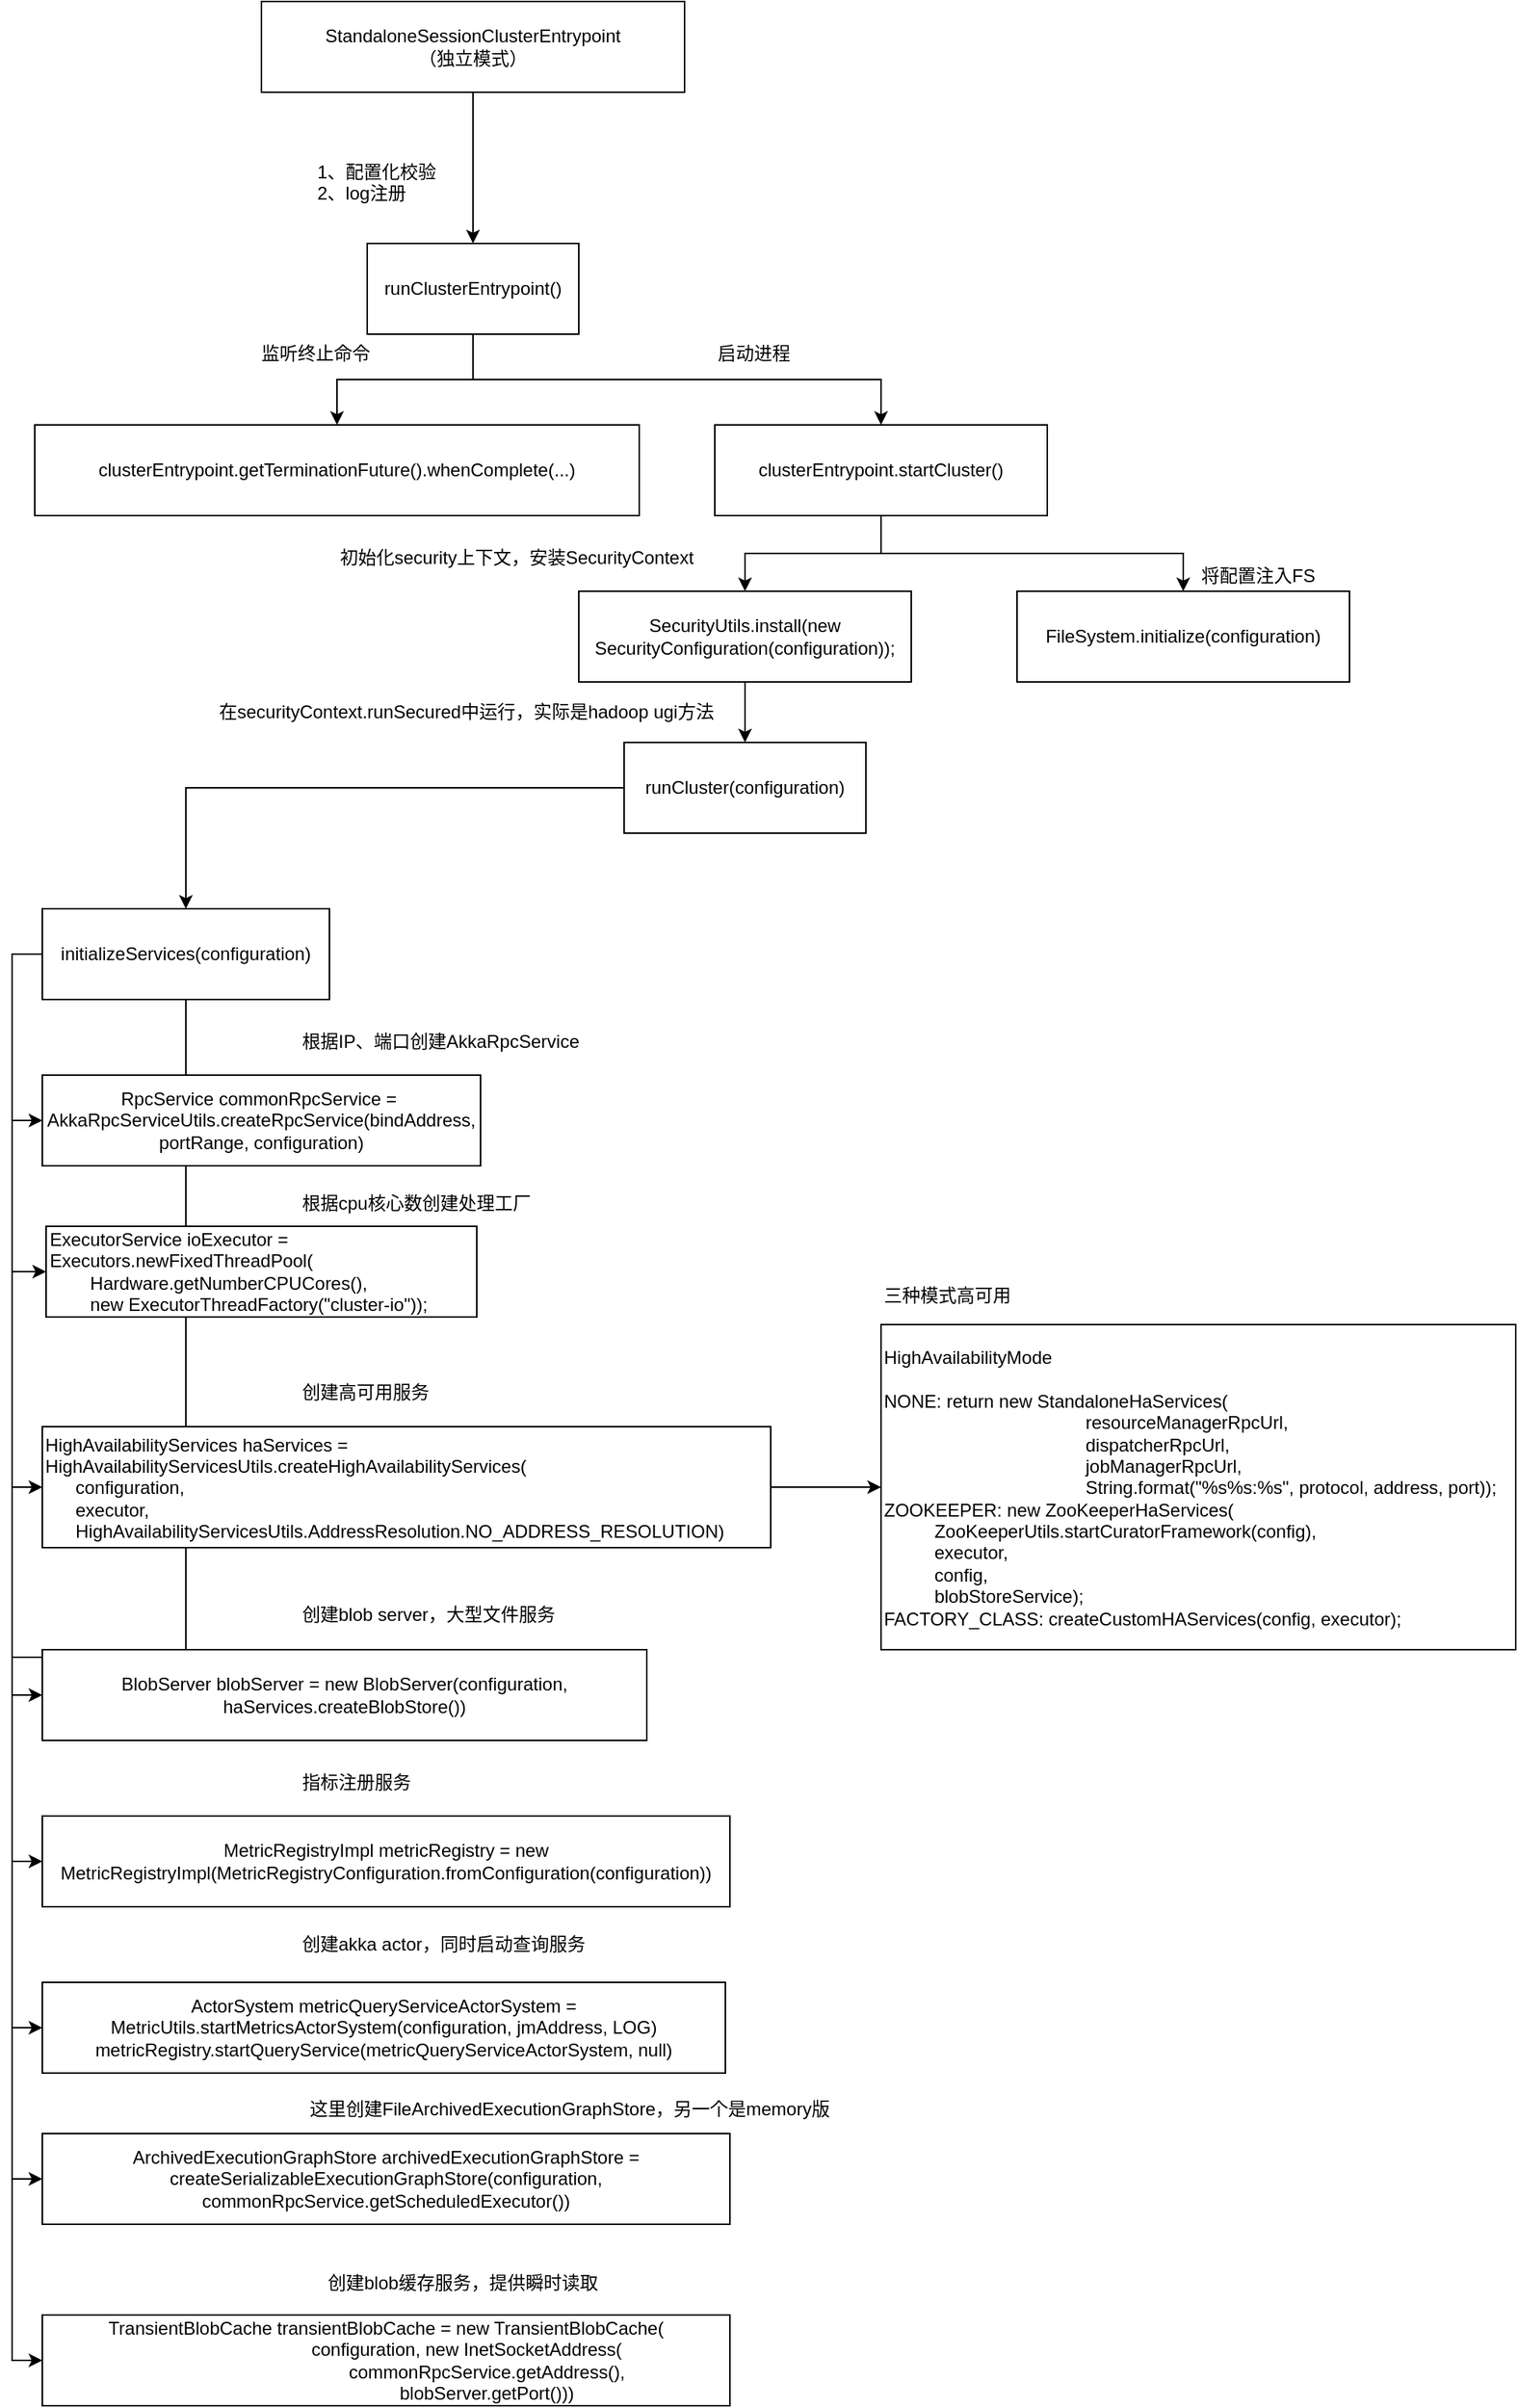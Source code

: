 <mxfile version="11.1.2" type="device"><diagram id="oTt3K7F0N2pjez3Pwrak" name="Page-1"><mxGraphModel dx="3076" dy="764" grid="1" gridSize="10" guides="1" tooltips="1" connect="1" arrows="1" fold="1" page="1" pageScale="1" pageWidth="1654" pageHeight="2336" math="0" shadow="0"><root><mxCell id="0"/><mxCell id="1" parent="0"/><mxCell id="hzCk22GiPB0yDetwjFkh-1" value="&lt;div style=&quot;white-space: pre-wrap; line-height: 1.75; font-size: 12px;&quot;&gt;&lt;br style=&quot;font-size: 12px;&quot;&gt;&lt;/div&gt;" style="text;html=1;resizable=0;points=[];autosize=1;align=left;verticalAlign=top;spacingTop=-4;labelBackgroundColor=none;fontSize=12;" parent="1" vertex="1"><mxGeometry x="60" y="140" width="20" height="30" as="geometry"/></mxCell><mxCell id="hzCk22GiPB0yDetwjFkh-15" style="edgeStyle=orthogonalEdgeStyle;rounded=0;orthogonalLoop=1;jettySize=auto;html=1;labelBackgroundColor=none;fontSize=12;" parent="1" source="hzCk22GiPB0yDetwjFkh-3" target="hzCk22GiPB0yDetwjFkh-14" edge="1"><mxGeometry relative="1" as="geometry"/></mxCell><mxCell id="hzCk22GiPB0yDetwjFkh-3" value="&lt;span style=&quot;font-size: 12px; text-align: left; white-space: pre-wrap;&quot;&gt;StandaloneSessionClusterEntrypoint&lt;br style=&quot;font-size: 12px;&quot;&gt;（独立模式）&lt;/span&gt;" style="rounded=0;whiteSpace=wrap;html=1;labelBackgroundColor=none;fontSize=12;" parent="1" vertex="1"><mxGeometry x="-80" y="50" width="280" height="60" as="geometry"/></mxCell><mxCell id="hzCk22GiPB0yDetwjFkh-21" style="edgeStyle=orthogonalEdgeStyle;rounded=0;orthogonalLoop=1;jettySize=auto;html=1;labelBackgroundColor=none;fontSize=12;" parent="1" source="hzCk22GiPB0yDetwjFkh-7" target="hzCk22GiPB0yDetwjFkh-11" edge="1"><mxGeometry relative="1" as="geometry"/></mxCell><mxCell id="hzCk22GiPB0yDetwjFkh-22" style="edgeStyle=orthogonalEdgeStyle;rounded=0;orthogonalLoop=1;jettySize=auto;html=1;labelBackgroundColor=none;fontSize=12;" parent="1" source="hzCk22GiPB0yDetwjFkh-7" target="hzCk22GiPB0yDetwjFkh-12" edge="1"><mxGeometry relative="1" as="geometry"/></mxCell><mxCell id="hzCk22GiPB0yDetwjFkh-7" value="&lt;div style=&quot;white-space: pre-wrap; text-align: left; line-height: 1.75; font-size: 12px;&quot;&gt;clusterEntrypoint.startCluster()&lt;/div&gt;" style="rounded=0;whiteSpace=wrap;html=1;labelBackgroundColor=none;fontSize=12;" parent="1" vertex="1"><mxGeometry x="220" y="330" width="220" height="60" as="geometry"/></mxCell><mxCell id="hzCk22GiPB0yDetwjFkh-8" value="&lt;div style=&quot;white-space: pre-wrap; text-align: left; line-height: 1.75; font-size: 12px;&quot;&gt;clusterEntrypoint.getTerminationFuture().whenComplete(...)&lt;/div&gt;" style="rounded=0;whiteSpace=wrap;html=1;labelBackgroundColor=none;fontSize=12;" parent="1" vertex="1"><mxGeometry x="-230" y="330" width="400" height="60" as="geometry"/></mxCell><mxCell id="hzCk22GiPB0yDetwjFkh-11" value="FileSystem.initialize(configuration)" style="rounded=0;whiteSpace=wrap;html=1;labelBackgroundColor=none;fontSize=12;" parent="1" vertex="1"><mxGeometry x="420" y="440" width="220" height="60" as="geometry"/></mxCell><mxCell id="hzCk22GiPB0yDetwjFkh-23" style="edgeStyle=orthogonalEdgeStyle;rounded=0;orthogonalLoop=1;jettySize=auto;html=1;labelBackgroundColor=none;fontSize=12;" parent="1" source="hzCk22GiPB0yDetwjFkh-12" target="hzCk22GiPB0yDetwjFkh-13" edge="1"><mxGeometry relative="1" as="geometry"/></mxCell><mxCell id="hzCk22GiPB0yDetwjFkh-12" value="SecurityUtils.install(new SecurityConfiguration(configuration));" style="rounded=0;whiteSpace=wrap;html=1;labelBackgroundColor=none;fontSize=12;" parent="1" vertex="1"><mxGeometry x="130" y="440" width="220" height="60" as="geometry"/></mxCell><mxCell id="hzCk22GiPB0yDetwjFkh-28" style="edgeStyle=orthogonalEdgeStyle;rounded=0;orthogonalLoop=1;jettySize=auto;html=1;entryX=0.5;entryY=0;entryDx=0;entryDy=0;labelBackgroundColor=none;fontSize=12;" parent="1" source="hzCk22GiPB0yDetwjFkh-13" target="hzCk22GiPB0yDetwjFkh-27" edge="1"><mxGeometry relative="1" as="geometry"/></mxCell><mxCell id="hzCk22GiPB0yDetwjFkh-13" value="runCluster(configuration)" style="rounded=0;whiteSpace=wrap;html=1;labelBackgroundColor=none;fontSize=12;" parent="1" vertex="1"><mxGeometry x="160" y="540" width="160" height="60" as="geometry"/></mxCell><mxCell id="hzCk22GiPB0yDetwjFkh-17" style="edgeStyle=orthogonalEdgeStyle;rounded=0;orthogonalLoop=1;jettySize=auto;html=1;labelBackgroundColor=none;fontSize=12;" parent="1" source="hzCk22GiPB0yDetwjFkh-14" target="hzCk22GiPB0yDetwjFkh-8" edge="1"><mxGeometry relative="1" as="geometry"/></mxCell><mxCell id="hzCk22GiPB0yDetwjFkh-18" style="edgeStyle=orthogonalEdgeStyle;rounded=0;orthogonalLoop=1;jettySize=auto;html=1;labelBackgroundColor=none;fontSize=12;exitX=0.5;exitY=1;exitDx=0;exitDy=0;" parent="1" source="hzCk22GiPB0yDetwjFkh-14" target="hzCk22GiPB0yDetwjFkh-7" edge="1"><mxGeometry relative="1" as="geometry"/></mxCell><mxCell id="hzCk22GiPB0yDetwjFkh-14" value="&lt;span style=&quot;text-align: left&quot;&gt;runClusterEntrypoint()&lt;/span&gt;" style="rounded=0;whiteSpace=wrap;html=1;labelBackgroundColor=none;fontSize=12;" parent="1" vertex="1"><mxGeometry x="-10" y="210" width="140" height="60" as="geometry"/></mxCell><mxCell id="hzCk22GiPB0yDetwjFkh-16" value="1、配置化校验&lt;br&gt;2、log注册" style="text;html=1;resizable=0;points=[];autosize=1;align=left;verticalAlign=top;spacingTop=-4;fontSize=12;" parent="1" vertex="1"><mxGeometry x="-45" y="153" width="90" height="30" as="geometry"/></mxCell><mxCell id="hzCk22GiPB0yDetwjFkh-19" value="监听终止命令" style="text;html=1;resizable=0;points=[];autosize=1;align=left;verticalAlign=top;spacingTop=-4;fontSize=12;" parent="1" vertex="1"><mxGeometry x="-82" y="273" width="90" height="20" as="geometry"/></mxCell><mxCell id="hzCk22GiPB0yDetwjFkh-20" value="启动进程" style="text;html=1;resizable=0;points=[];autosize=1;align=left;verticalAlign=top;spacingTop=-4;fontSize=12;" parent="1" vertex="1"><mxGeometry x="220" y="273" width="60" height="20" as="geometry"/></mxCell><mxCell id="hzCk22GiPB0yDetwjFkh-24" value="将配置注入FS" style="text;html=1;resizable=0;points=[];autosize=1;align=left;verticalAlign=top;spacingTop=-4;fontSize=12;" parent="1" vertex="1"><mxGeometry x="540" y="420" width="90" height="20" as="geometry"/></mxCell><mxCell id="hzCk22GiPB0yDetwjFkh-25" value="初始化security上下文，安装SecurityContext" style="text;html=1;resizable=0;points=[];autosize=1;align=left;verticalAlign=top;spacingTop=-4;fontSize=12;" parent="1" vertex="1"><mxGeometry x="-30" y="408" width="250" height="20" as="geometry"/></mxCell><mxCell id="hzCk22GiPB0yDetwjFkh-26" value="在securityContext.runSecured中运行，实际是hadoop ugi方法" style="text;html=1;resizable=0;points=[];autosize=1;align=left;verticalAlign=top;spacingTop=-4;fontSize=12;" parent="1" vertex="1"><mxGeometry x="-110" y="510" width="340" height="20" as="geometry"/></mxCell><mxCell id="hzCk22GiPB0yDetwjFkh-33" style="edgeStyle=orthogonalEdgeStyle;rounded=0;orthogonalLoop=1;jettySize=auto;html=1;exitX=0;exitY=0.5;exitDx=0;exitDy=0;entryX=0;entryY=0.5;entryDx=0;entryDy=0;labelBackgroundColor=none;fontSize=12;align=left;" parent="1" source="hzCk22GiPB0yDetwjFkh-27" target="hzCk22GiPB0yDetwjFkh-29" edge="1"><mxGeometry relative="1" as="geometry"/></mxCell><mxCell id="hzCk22GiPB0yDetwjFkh-34" style="edgeStyle=orthogonalEdgeStyle;rounded=0;orthogonalLoop=1;jettySize=auto;html=1;entryX=0;entryY=0.5;entryDx=0;entryDy=0;labelBackgroundColor=none;fontSize=12;align=left;exitX=0;exitY=0.5;exitDx=0;exitDy=0;" parent="1" source="hzCk22GiPB0yDetwjFkh-27" target="hzCk22GiPB0yDetwjFkh-32" edge="1"><mxGeometry relative="1" as="geometry"/></mxCell><mxCell id="hzCk22GiPB0yDetwjFkh-37" style="edgeStyle=orthogonalEdgeStyle;rounded=0;orthogonalLoop=1;jettySize=auto;html=1;entryX=0;entryY=0.5;entryDx=0;entryDy=0;labelBackgroundColor=none;fontSize=12;align=left;exitX=0;exitY=0.5;exitDx=0;exitDy=0;" parent="1" source="hzCk22GiPB0yDetwjFkh-27" target="hzCk22GiPB0yDetwjFkh-36" edge="1"><mxGeometry relative="1" as="geometry"/></mxCell><mxCell id="AZKAIWEEuSYN2q8ujf_k-2" style="edgeStyle=orthogonalEdgeStyle;rounded=0;orthogonalLoop=1;jettySize=auto;html=1;entryX=0;entryY=0.5;entryDx=0;entryDy=0;exitX=0;exitY=0.5;exitDx=0;exitDy=0;" edge="1" parent="1" source="hzCk22GiPB0yDetwjFkh-27" target="AZKAIWEEuSYN2q8ujf_k-1"><mxGeometry relative="1" as="geometry"/></mxCell><mxCell id="AZKAIWEEuSYN2q8ujf_k-5" style="edgeStyle=orthogonalEdgeStyle;rounded=0;orthogonalLoop=1;jettySize=auto;html=1;entryX=0;entryY=0.5;entryDx=0;entryDy=0;exitX=0;exitY=0.5;exitDx=0;exitDy=0;" edge="1" parent="1" source="hzCk22GiPB0yDetwjFkh-27" target="AZKAIWEEuSYN2q8ujf_k-4"><mxGeometry relative="1" as="geometry"/></mxCell><mxCell id="AZKAIWEEuSYN2q8ujf_k-8" style="edgeStyle=orthogonalEdgeStyle;rounded=0;orthogonalLoop=1;jettySize=auto;html=1;entryX=0;entryY=0.5;entryDx=0;entryDy=0;exitX=0;exitY=0.5;exitDx=0;exitDy=0;" edge="1" parent="1" source="hzCk22GiPB0yDetwjFkh-27" target="AZKAIWEEuSYN2q8ujf_k-7"><mxGeometry relative="1" as="geometry"/></mxCell><mxCell id="AZKAIWEEuSYN2q8ujf_k-12" style="edgeStyle=orthogonalEdgeStyle;rounded=0;orthogonalLoop=1;jettySize=auto;html=1;entryX=0;entryY=0.5;entryDx=0;entryDy=0;exitX=0;exitY=0.5;exitDx=0;exitDy=0;" edge="1" parent="1" source="hzCk22GiPB0yDetwjFkh-27" target="AZKAIWEEuSYN2q8ujf_k-11"><mxGeometry relative="1" as="geometry"/></mxCell><mxCell id="AZKAIWEEuSYN2q8ujf_k-15" style="edgeStyle=orthogonalEdgeStyle;rounded=0;orthogonalLoop=1;jettySize=auto;html=1;entryX=0;entryY=0.5;entryDx=0;entryDy=0;" edge="1" parent="1" source="hzCk22GiPB0yDetwjFkh-27" target="AZKAIWEEuSYN2q8ujf_k-14"><mxGeometry relative="1" as="geometry"/></mxCell><mxCell id="hzCk22GiPB0yDetwjFkh-27" value="initializeServices(configuration)" style="rounded=0;whiteSpace=wrap;html=1;labelBackgroundColor=none;fontSize=12;" parent="1" vertex="1"><mxGeometry x="-225" y="650" width="190" height="60" as="geometry"/></mxCell><mxCell id="hzCk22GiPB0yDetwjFkh-29" value="RpcService commonRpcService =&amp;nbsp;&lt;br&gt;AkkaRpcServiceUtils.createRpcService(bindAddress, portRange, configuration)" style="rounded=0;whiteSpace=wrap;html=1;labelBackgroundColor=none;fontSize=12;" parent="1" vertex="1"><mxGeometry x="-225" y="760" width="290" height="60" as="geometry"/></mxCell><mxCell id="hzCk22GiPB0yDetwjFkh-31" value="根据IP、端口创建AkkaRpcService" style="text;html=1;resizable=0;points=[];autosize=1;align=left;verticalAlign=top;spacingTop=-4;fontSize=12;" parent="1" vertex="1"><mxGeometry x="-55" y="728" width="200" height="20" as="geometry"/></mxCell><mxCell id="hzCk22GiPB0yDetwjFkh-32" value="ExecutorService ioExecutor&amp;nbsp;&lt;span&gt;= Executors.newFixedThreadPool(&lt;/span&gt;&lt;div&gt;&amp;nbsp; &amp;nbsp; &amp;nbsp; &amp;nbsp; Hardware.getNumberCPUCores(),&lt;/div&gt;&lt;div&gt;&amp;nbsp; &amp;nbsp; &amp;nbsp; &amp;nbsp; new ExecutorThreadFactory(&quot;cluster-io&quot;));&lt;/div&gt;" style="rounded=0;whiteSpace=wrap;html=1;labelBackgroundColor=none;fontSize=12;align=left;" parent="1" vertex="1"><mxGeometry x="-222.5" y="860" width="285" height="60" as="geometry"/></mxCell><mxCell id="hzCk22GiPB0yDetwjFkh-35" value="根据cpu核心数创建处理工厂" style="text;html=1;resizable=0;points=[];autosize=1;align=left;verticalAlign=top;spacingTop=-4;fontSize=12;" parent="1" vertex="1"><mxGeometry x="-55" y="835" width="170" height="20" as="geometry"/></mxCell><mxCell id="hzCk22GiPB0yDetwjFkh-39" style="edgeStyle=orthogonalEdgeStyle;rounded=0;orthogonalLoop=1;jettySize=auto;html=1;entryX=0;entryY=0.5;entryDx=0;entryDy=0;labelBackgroundColor=none;fontSize=12;align=left;" parent="1" source="hzCk22GiPB0yDetwjFkh-36" target="hzCk22GiPB0yDetwjFkh-38" edge="1"><mxGeometry relative="1" as="geometry"/></mxCell><mxCell id="hzCk22GiPB0yDetwjFkh-36" value="&lt;div&gt;HighAvailabilityServices haServices = HighAvailabilityServicesUtils.createHighAvailabilityServices(&lt;/div&gt;&lt;div&gt;&amp;nbsp; &amp;nbsp; &amp;nbsp; configuration,&lt;/div&gt;&lt;div&gt;&amp;nbsp; &amp;nbsp; &amp;nbsp; executor,&lt;/div&gt;&lt;div&gt;&amp;nbsp; &amp;nbsp; &amp;nbsp; HighAvailabilityServicesUtils.AddressResolution.NO_ADDRESS_RESOLUTION)&lt;/div&gt;" style="rounded=0;whiteSpace=wrap;html=1;labelBackgroundColor=none;fontSize=12;align=left;" parent="1" vertex="1"><mxGeometry x="-225" y="992.5" width="482" height="80" as="geometry"/></mxCell><mxCell id="hzCk22GiPB0yDetwjFkh-38" value="&lt;div&gt;HighAvailabilityMode&lt;/div&gt;&lt;div&gt;&lt;br&gt;&lt;/div&gt;&lt;div&gt;NONE:&amp;nbsp;&lt;span&gt;return new StandaloneHaServices(&lt;/span&gt;&lt;/div&gt;&lt;div&gt;&lt;span style=&quot;white-space: pre&quot;&gt;&#9;&#9;&#9;&#9;&#9;&lt;/span&gt;resourceManagerRpcUrl,&lt;/div&gt;&lt;div&gt;&lt;span style=&quot;white-space: pre&quot;&gt;&#9;&#9;&#9;&#9;&#9;&lt;/span&gt;dispatcherRpcUrl,&lt;/div&gt;&lt;div&gt;&lt;span style=&quot;white-space: pre&quot;&gt;&#9;&#9;&#9;&#9;&#9;&lt;/span&gt;jobManagerRpcUrl,&lt;/div&gt;&lt;div&gt;&lt;span style=&quot;white-space: pre&quot;&gt;&#9;&#9;&#9;&#9;&#9;&lt;/span&gt;String.format(&quot;%s%s:%s&quot;, protocol, address, port));&lt;/div&gt;&lt;div&gt;ZOOKEEPER: new ZooKeeperHaServices(&lt;/div&gt;&lt;div&gt;&amp;nbsp; &amp;nbsp; &amp;nbsp; &amp;nbsp; &amp;nbsp; ZooKeeperUtils.startCuratorFramework(config),&lt;/div&gt;&lt;div&gt;&amp;nbsp; &amp;nbsp; &amp;nbsp; &amp;nbsp; &amp;nbsp; executor,&lt;/div&gt;&lt;div&gt;&amp;nbsp; &amp;nbsp; &amp;nbsp; &amp;nbsp; &amp;nbsp; config,&lt;/div&gt;&lt;div&gt;&amp;nbsp; &amp;nbsp; &amp;nbsp; &amp;nbsp; &amp;nbsp; blobStoreService);&lt;/div&gt;&lt;div&gt;FACTORY_CLASS: createCustomHAServices(config, executor);&lt;/div&gt;" style="rounded=0;whiteSpace=wrap;html=1;labelBackgroundColor=none;fontSize=12;align=left;" parent="1" vertex="1"><mxGeometry x="330" y="925" width="420" height="215" as="geometry"/></mxCell><mxCell id="hzCk22GiPB0yDetwjFkh-40" value="创建高可用服务" style="text;html=1;resizable=0;points=[];autosize=1;align=left;verticalAlign=top;spacingTop=-4;fontSize=12;" parent="1" vertex="1"><mxGeometry x="-55" y="960" width="100" height="20" as="geometry"/></mxCell><mxCell id="hzCk22GiPB0yDetwjFkh-41" value="三种模式高可用" style="text;html=1;resizable=0;points=[];autosize=1;align=left;verticalAlign=top;spacingTop=-4;fontSize=12;" parent="1" vertex="1"><mxGeometry x="330" y="896" width="100" height="20" as="geometry"/></mxCell><mxCell id="AZKAIWEEuSYN2q8ujf_k-1" value="BlobServer blobServer = new BlobServer(configuration, haServices.createBlobStore())" style="rounded=0;whiteSpace=wrap;html=1;" vertex="1" parent="1"><mxGeometry x="-225" y="1140" width="400" height="60" as="geometry"/></mxCell><mxCell id="AZKAIWEEuSYN2q8ujf_k-3" value="创建blob server，大型文件服务" style="text;html=1;resizable=0;points=[];autosize=1;align=left;verticalAlign=top;spacingTop=-4;" vertex="1" parent="1"><mxGeometry x="-55" y="1107" width="180" height="20" as="geometry"/></mxCell><mxCell id="AZKAIWEEuSYN2q8ujf_k-4" value="MetricRegistryImpl metricRegistry = new MetricRegistryImpl(MetricRegistryConfiguration.fromConfiguration(configuration))" style="rounded=0;whiteSpace=wrap;html=1;" vertex="1" parent="1"><mxGeometry x="-225" y="1250" width="455" height="60" as="geometry"/></mxCell><mxCell id="AZKAIWEEuSYN2q8ujf_k-6" value="指标注册服务" style="text;html=1;resizable=0;points=[];autosize=1;align=left;verticalAlign=top;spacingTop=-4;" vertex="1" parent="1"><mxGeometry x="-55" y="1218" width="90" height="20" as="geometry"/></mxCell><mxCell id="AZKAIWEEuSYN2q8ujf_k-7" value="&lt;div&gt;ActorSystem metricQueryServiceActorSystem = MetricUtils.startMetricsActorSystem(configuration, jmAddress, LOG)&lt;/div&gt;&lt;div&gt;metricRegistry.startQueryService(metricQueryServiceActorSystem, null)&lt;/div&gt;" style="rounded=0;whiteSpace=wrap;html=1;" vertex="1" parent="1"><mxGeometry x="-225" y="1360" width="452" height="60" as="geometry"/></mxCell><mxCell id="AZKAIWEEuSYN2q8ujf_k-10" value="创建akka actor，同时启动查询服务" style="text;html=1;resizable=0;points=[];autosize=1;align=left;verticalAlign=top;spacingTop=-4;" vertex="1" parent="1"><mxGeometry x="-55" y="1325" width="200" height="20" as="geometry"/></mxCell><mxCell id="AZKAIWEEuSYN2q8ujf_k-11" value="ArchivedExecutionGraphStore archivedExecutionGraphStore = createSerializableExecutionGraphStore(configuration, commonRpcService.getScheduledExecutor())" style="rounded=0;whiteSpace=wrap;html=1;" vertex="1" parent="1"><mxGeometry x="-225" y="1460" width="455" height="60" as="geometry"/></mxCell><mxCell id="AZKAIWEEuSYN2q8ujf_k-13" value="这里创建FileArchivedExecutionGraphStore，另一个是memory版" style="text;html=1;resizable=0;points=[];autosize=1;align=left;verticalAlign=top;spacingTop=-4;" vertex="1" parent="1"><mxGeometry x="-50" y="1434" width="360" height="20" as="geometry"/></mxCell><mxCell id="AZKAIWEEuSYN2q8ujf_k-14" value="&lt;div&gt;TransientBlobCache transientBlobCache = new TransientBlobCache(&lt;/div&gt;&lt;div&gt;&lt;span style=&quot;white-space: pre&quot;&gt;&#9;&#9;&#9;&#9;&lt;/span&gt;configuration, new InetSocketAddress(&lt;/div&gt;&lt;div&gt;&lt;span style=&quot;white-space: pre&quot;&gt;&#9;&#9;&#9;&#9;&#9;&lt;/span&gt;commonRpcService.getAddress(),&lt;/div&gt;&lt;div&gt;&lt;span style=&quot;white-space: pre&quot;&gt;&#9;&#9;&#9;&#9;&#9;&lt;/span&gt;blobServer.getPort()))&lt;/div&gt;" style="rounded=0;whiteSpace=wrap;html=1;" vertex="1" parent="1"><mxGeometry x="-225" y="1580" width="455" height="60" as="geometry"/></mxCell><mxCell id="AZKAIWEEuSYN2q8ujf_k-16" value="创建blob缓存服务，提供瞬时读取" style="text;html=1;resizable=0;points=[];autosize=1;align=left;verticalAlign=top;spacingTop=-4;" vertex="1" parent="1"><mxGeometry x="-38" y="1549" width="190" height="20" as="geometry"/></mxCell></root></mxGraphModel></diagram></mxfile>
